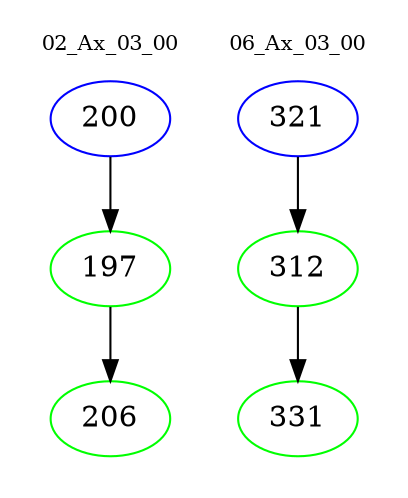 digraph{
subgraph cluster_0 {
color = white
label = "02_Ax_03_00";
fontsize=10;
T0_200 [label="200", color="blue"]
T0_200 -> T0_197 [color="black"]
T0_197 [label="197", color="green"]
T0_197 -> T0_206 [color="black"]
T0_206 [label="206", color="green"]
}
subgraph cluster_1 {
color = white
label = "06_Ax_03_00";
fontsize=10;
T1_321 [label="321", color="blue"]
T1_321 -> T1_312 [color="black"]
T1_312 [label="312", color="green"]
T1_312 -> T1_331 [color="black"]
T1_331 [label="331", color="green"]
}
}
